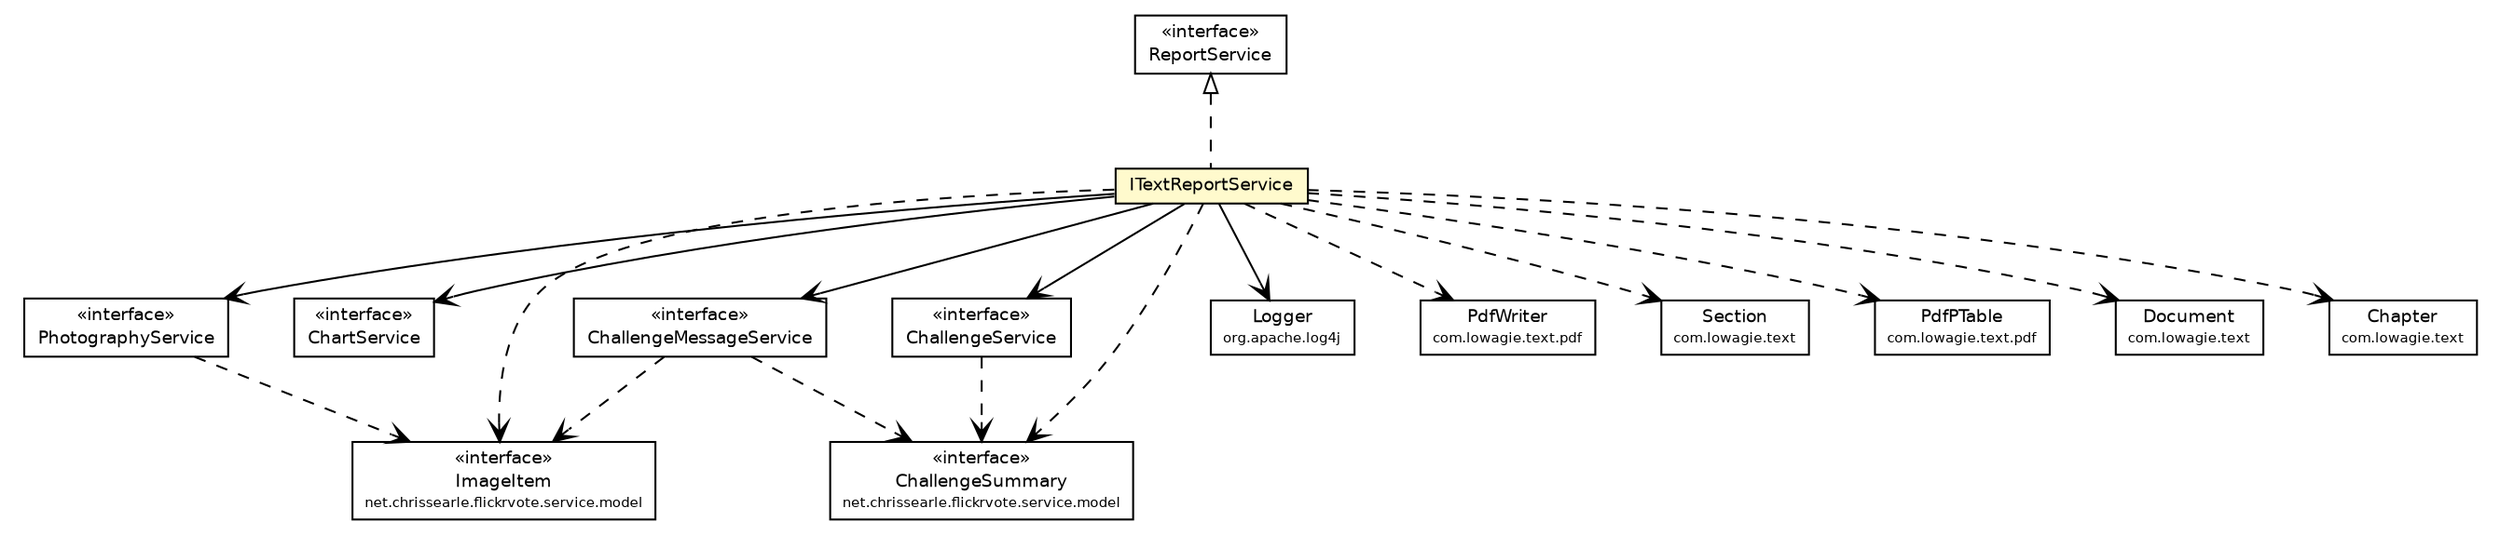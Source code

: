 #!/usr/local/bin/dot
#
# Class diagram 
# Generated by UmlGraph version 4.6 (http://www.spinellis.gr/sw/umlgraph)
#

digraph G {
	edge [fontname="Helvetica",fontsize=10,labelfontname="Helvetica",labelfontsize=10];
	node [fontname="Helvetica",fontsize=10,shape=plaintext];
	// net.chrissearle.flickrvote.service.ITextReportService
	c4730 [label=<<table border="0" cellborder="1" cellspacing="0" cellpadding="2" port="p" bgcolor="lemonChiffon" href="./ITextReportService.html">
		<tr><td><table border="0" cellspacing="0" cellpadding="1">
			<tr><td> ITextReportService </td></tr>
		</table></td></tr>
		</table>>, fontname="Helvetica", fontcolor="black", fontsize=9.0];
	// net.chrissearle.flickrvote.service.ReportService
	c4736 [label=<<table border="0" cellborder="1" cellspacing="0" cellpadding="2" port="p" href="./ReportService.html">
		<tr><td><table border="0" cellspacing="0" cellpadding="1">
			<tr><td> &laquo;interface&raquo; </td></tr>
			<tr><td> ReportService </td></tr>
		</table></td></tr>
		</table>>, fontname="Helvetica", fontcolor="black", fontsize=9.0];
	// net.chrissearle.flickrvote.service.PhotographyService
	c4737 [label=<<table border="0" cellborder="1" cellspacing="0" cellpadding="2" port="p" href="./PhotographyService.html">
		<tr><td><table border="0" cellspacing="0" cellpadding="1">
			<tr><td> &laquo;interface&raquo; </td></tr>
			<tr><td> PhotographyService </td></tr>
		</table></td></tr>
		</table>>, fontname="Helvetica", fontcolor="black", fontsize=9.0];
	// net.chrissearle.flickrvote.service.ChartService
	c4738 [label=<<table border="0" cellborder="1" cellspacing="0" cellpadding="2" port="p" href="./ChartService.html">
		<tr><td><table border="0" cellspacing="0" cellpadding="1">
			<tr><td> &laquo;interface&raquo; </td></tr>
			<tr><td> ChartService </td></tr>
		</table></td></tr>
		</table>>, fontname="Helvetica", fontcolor="black", fontsize=9.0];
	// net.chrissearle.flickrvote.service.ChallengeService
	c4739 [label=<<table border="0" cellborder="1" cellspacing="0" cellpadding="2" port="p" href="./ChallengeService.html">
		<tr><td><table border="0" cellspacing="0" cellpadding="1">
			<tr><td> &laquo;interface&raquo; </td></tr>
			<tr><td> ChallengeService </td></tr>
		</table></td></tr>
		</table>>, fontname="Helvetica", fontcolor="black", fontsize=9.0];
	// net.chrissearle.flickrvote.service.ChallengeMessageService
	c4740 [label=<<table border="0" cellborder="1" cellspacing="0" cellpadding="2" port="p" href="./ChallengeMessageService.html">
		<tr><td><table border="0" cellspacing="0" cellpadding="1">
			<tr><td> &laquo;interface&raquo; </td></tr>
			<tr><td> ChallengeMessageService </td></tr>
		</table></td></tr>
		</table>>, fontname="Helvetica", fontcolor="black", fontsize=9.0];
	// net.chrissearle.flickrvote.service.model.ImageItem
	c4742 [label=<<table border="0" cellborder="1" cellspacing="0" cellpadding="2" port="p" href="./model/ImageItem.html">
		<tr><td><table border="0" cellspacing="0" cellpadding="1">
			<tr><td> &laquo;interface&raquo; </td></tr>
			<tr><td> ImageItem </td></tr>
			<tr><td><font point-size="7.0"> net.chrissearle.flickrvote.service.model </font></td></tr>
		</table></td></tr>
		</table>>, fontname="Helvetica", fontcolor="black", fontsize=9.0];
	// net.chrissearle.flickrvote.service.model.ChallengeSummary
	c4744 [label=<<table border="0" cellborder="1" cellspacing="0" cellpadding="2" port="p" href="./model/ChallengeSummary.html">
		<tr><td><table border="0" cellspacing="0" cellpadding="1">
			<tr><td> &laquo;interface&raquo; </td></tr>
			<tr><td> ChallengeSummary </td></tr>
			<tr><td><font point-size="7.0"> net.chrissearle.flickrvote.service.model </font></td></tr>
		</table></td></tr>
		</table>>, fontname="Helvetica", fontcolor="black", fontsize=9.0];
	//net.chrissearle.flickrvote.service.ITextReportService implements net.chrissearle.flickrvote.service.ReportService
	c4736:p -> c4730:p [dir=back,arrowtail=empty,style=dashed];
	// net.chrissearle.flickrvote.service.ITextReportService NAVASSOC org.apache.log4j.Logger
	c4730:p -> c4806:p [taillabel="", label="", headlabel="", fontname="Helvetica", fontcolor="black", fontsize=10.0, color="black", arrowhead=open];
	// net.chrissearle.flickrvote.service.ITextReportService NAVASSOC net.chrissearle.flickrvote.service.ChallengeService
	c4730:p -> c4739:p [taillabel="", label="", headlabel="", fontname="Helvetica", fontcolor="black", fontsize=10.0, color="black", arrowhead=open];
	// net.chrissearle.flickrvote.service.ITextReportService NAVASSOC net.chrissearle.flickrvote.service.PhotographyService
	c4730:p -> c4737:p [taillabel="", label="", headlabel="", fontname="Helvetica", fontcolor="black", fontsize=10.0, color="black", arrowhead=open];
	// net.chrissearle.flickrvote.service.ITextReportService NAVASSOC net.chrissearle.flickrvote.service.ChallengeMessageService
	c4730:p -> c4740:p [taillabel="", label="", headlabel="", fontname="Helvetica", fontcolor="black", fontsize=10.0, color="black", arrowhead=open];
	// net.chrissearle.flickrvote.service.ITextReportService NAVASSOC net.chrissearle.flickrvote.service.ChartService
	c4730:p -> c4738:p [taillabel="", label="", headlabel="", fontname="Helvetica", fontcolor="black", fontsize=10.0, color="black", arrowhead=open];
	// net.chrissearle.flickrvote.service.ITextReportService DEPEND com.lowagie.text.pdf.PdfWriter
	c4730:p -> c4845:p [taillabel="", label="", headlabel="", fontname="Helvetica", fontcolor="black", fontsize=10.0, color="black", arrowhead=open, style=dashed];
	// net.chrissearle.flickrvote.service.ITextReportService DEPEND com.lowagie.text.Section
	c4730:p -> c4849:p [taillabel="", label="", headlabel="", fontname="Helvetica", fontcolor="black", fontsize=10.0, color="black", arrowhead=open, style=dashed];
	// net.chrissearle.flickrvote.service.ITextReportService DEPEND com.lowagie.text.pdf.PdfPTable
	c4730:p -> c4854:p [taillabel="", label="", headlabel="", fontname="Helvetica", fontcolor="black", fontsize=10.0, color="black", arrowhead=open, style=dashed];
	// net.chrissearle.flickrvote.service.ITextReportService DEPEND net.chrissearle.flickrvote.service.model.ImageItem
	c4730:p -> c4742:p [taillabel="", label="", headlabel="", fontname="Helvetica", fontcolor="black", fontsize=10.0, color="black", arrowhead=open, style=dashed];
	// net.chrissearle.flickrvote.service.ITextReportService DEPEND com.lowagie.text.Document
	c4730:p -> c4856:p [taillabel="", label="", headlabel="", fontname="Helvetica", fontcolor="black", fontsize=10.0, color="black", arrowhead=open, style=dashed];
	// net.chrissearle.flickrvote.service.ITextReportService DEPEND com.lowagie.text.Chapter
	c4730:p -> c4857:p [taillabel="", label="", headlabel="", fontname="Helvetica", fontcolor="black", fontsize=10.0, color="black", arrowhead=open, style=dashed];
	// net.chrissearle.flickrvote.service.ITextReportService DEPEND net.chrissearle.flickrvote.service.model.ChallengeSummary
	c4730:p -> c4744:p [taillabel="", label="", headlabel="", fontname="Helvetica", fontcolor="black", fontsize=10.0, color="black", arrowhead=open, style=dashed];
	// net.chrissearle.flickrvote.service.PhotographyService DEPEND net.chrissearle.flickrvote.service.model.ImageItem
	c4737:p -> c4742:p [taillabel="", label="", headlabel="", fontname="Helvetica", fontcolor="black", fontsize=10.0, color="black", arrowhead=open, style=dashed];
	// net.chrissearle.flickrvote.service.ChallengeService DEPEND net.chrissearle.flickrvote.service.model.ChallengeSummary
	c4739:p -> c4744:p [taillabel="", label="", headlabel="", fontname="Helvetica", fontcolor="black", fontsize=10.0, color="black", arrowhead=open, style=dashed];
	// net.chrissearle.flickrvote.service.ChallengeMessageService DEPEND net.chrissearle.flickrvote.service.model.ImageItem
	c4740:p -> c4742:p [taillabel="", label="", headlabel="", fontname="Helvetica", fontcolor="black", fontsize=10.0, color="black", arrowhead=open, style=dashed];
	// net.chrissearle.flickrvote.service.ChallengeMessageService DEPEND net.chrissearle.flickrvote.service.model.ChallengeSummary
	c4740:p -> c4744:p [taillabel="", label="", headlabel="", fontname="Helvetica", fontcolor="black", fontsize=10.0, color="black", arrowhead=open, style=dashed];
	// com.lowagie.text.Document
	c4856 [label=<<table border="0" cellborder="1" cellspacing="0" cellpadding="2" port="p">
		<tr><td><table border="0" cellspacing="0" cellpadding="1">
			<tr><td> Document </td></tr>
			<tr><td><font point-size="7.0"> com.lowagie.text </font></td></tr>
		</table></td></tr>
		</table>>, fontname="Helvetica", fontcolor="black", fontsize=9.0];
	// org.apache.log4j.Logger
	c4806 [label=<<table border="0" cellborder="1" cellspacing="0" cellpadding="2" port="p">
		<tr><td><table border="0" cellspacing="0" cellpadding="1">
			<tr><td> Logger </td></tr>
			<tr><td><font point-size="7.0"> org.apache.log4j </font></td></tr>
		</table></td></tr>
		</table>>, fontname="Helvetica", fontcolor="black", fontsize=9.0];
	// com.lowagie.text.pdf.PdfPTable
	c4854 [label=<<table border="0" cellborder="1" cellspacing="0" cellpadding="2" port="p">
		<tr><td><table border="0" cellspacing="0" cellpadding="1">
			<tr><td> PdfPTable </td></tr>
			<tr><td><font point-size="7.0"> com.lowagie.text.pdf </font></td></tr>
		</table></td></tr>
		</table>>, fontname="Helvetica", fontcolor="black", fontsize=9.0];
	// com.lowagie.text.Chapter
	c4857 [label=<<table border="0" cellborder="1" cellspacing="0" cellpadding="2" port="p">
		<tr><td><table border="0" cellspacing="0" cellpadding="1">
			<tr><td> Chapter </td></tr>
			<tr><td><font point-size="7.0"> com.lowagie.text </font></td></tr>
		</table></td></tr>
		</table>>, fontname="Helvetica", fontcolor="black", fontsize=9.0];
	// com.lowagie.text.pdf.PdfWriter
	c4845 [label=<<table border="0" cellborder="1" cellspacing="0" cellpadding="2" port="p">
		<tr><td><table border="0" cellspacing="0" cellpadding="1">
			<tr><td> PdfWriter </td></tr>
			<tr><td><font point-size="7.0"> com.lowagie.text.pdf </font></td></tr>
		</table></td></tr>
		</table>>, fontname="Helvetica", fontcolor="black", fontsize=9.0];
	// com.lowagie.text.Section
	c4849 [label=<<table border="0" cellborder="1" cellspacing="0" cellpadding="2" port="p">
		<tr><td><table border="0" cellspacing="0" cellpadding="1">
			<tr><td> Section </td></tr>
			<tr><td><font point-size="7.0"> com.lowagie.text </font></td></tr>
		</table></td></tr>
		</table>>, fontname="Helvetica", fontcolor="black", fontsize=9.0];
}

